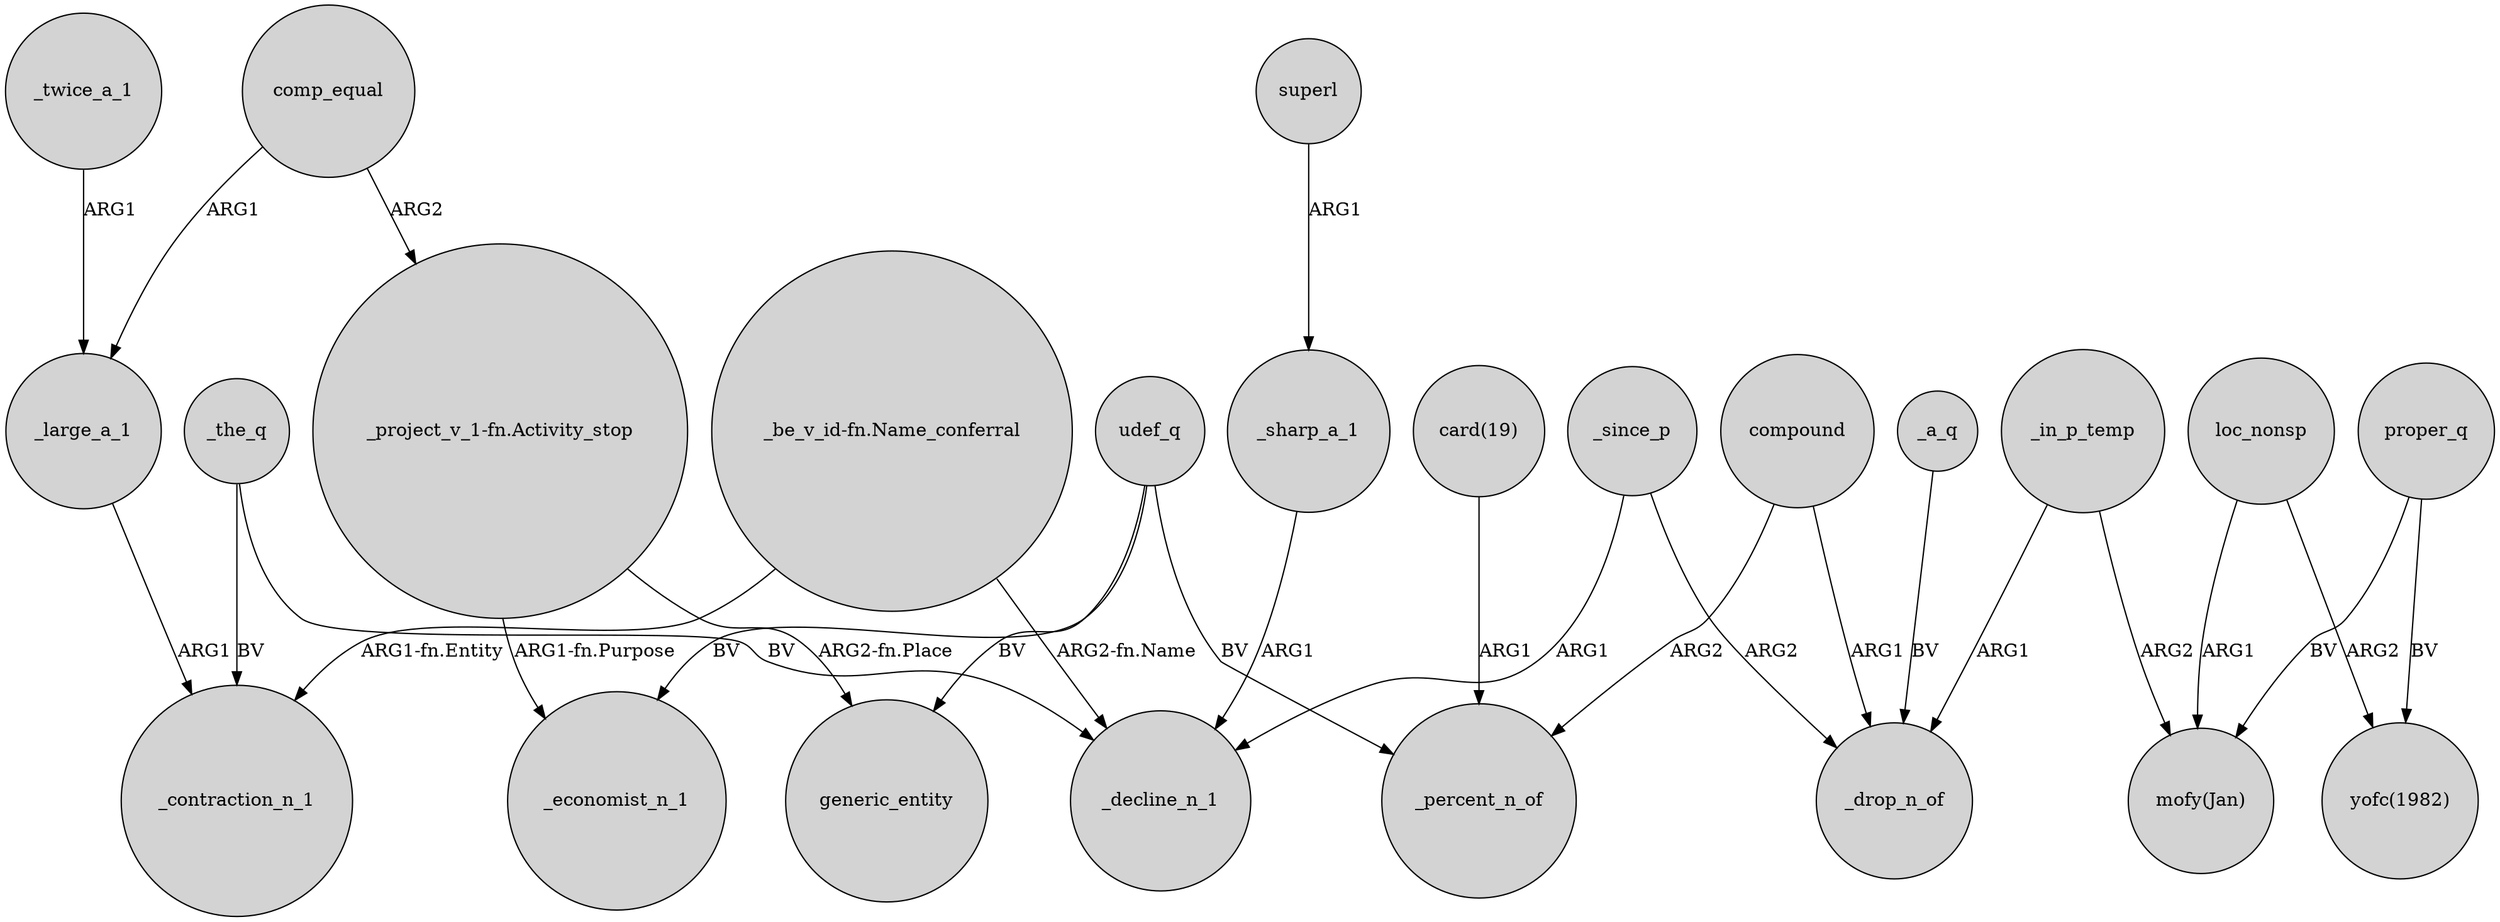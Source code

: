 digraph {
	node [shape=circle style=filled]
	_the_q -> _contraction_n_1 [label=BV]
	_since_p -> _drop_n_of [label=ARG2]
	proper_q -> "mofy(Jan)" [label=BV]
	"card(19)" -> _percent_n_of [label=ARG1]
	"_project_v_1-fn.Activity_stop" -> generic_entity [label="ARG2-fn.Place"]
	proper_q -> "yofc(1982)" [label=BV]
	superl -> _sharp_a_1 [label=ARG1]
	"_be_v_id-fn.Name_conferral" -> _decline_n_1 [label="ARG2-fn.Name"]
	udef_q -> generic_entity [label=BV]
	udef_q -> _percent_n_of [label=BV]
	_sharp_a_1 -> _decline_n_1 [label=ARG1]
	compound -> _percent_n_of [label=ARG2]
	_a_q -> _drop_n_of [label=BV]
	_large_a_1 -> _contraction_n_1 [label=ARG1]
	comp_equal -> "_project_v_1-fn.Activity_stop" [label=ARG2]
	_in_p_temp -> "mofy(Jan)" [label=ARG2]
	comp_equal -> _large_a_1 [label=ARG1]
	_the_q -> _decline_n_1 [label=BV]
	"_be_v_id-fn.Name_conferral" -> _contraction_n_1 [label="ARG1-fn.Entity"]
	udef_q -> _economist_n_1 [label=BV]
	_in_p_temp -> _drop_n_of [label=ARG1]
	loc_nonsp -> "yofc(1982)" [label=ARG2]
	_since_p -> _decline_n_1 [label=ARG1]
	compound -> _drop_n_of [label=ARG1]
	"_project_v_1-fn.Activity_stop" -> _economist_n_1 [label="ARG1-fn.Purpose"]
	loc_nonsp -> "mofy(Jan)" [label=ARG1]
	_twice_a_1 -> _large_a_1 [label=ARG1]
}
